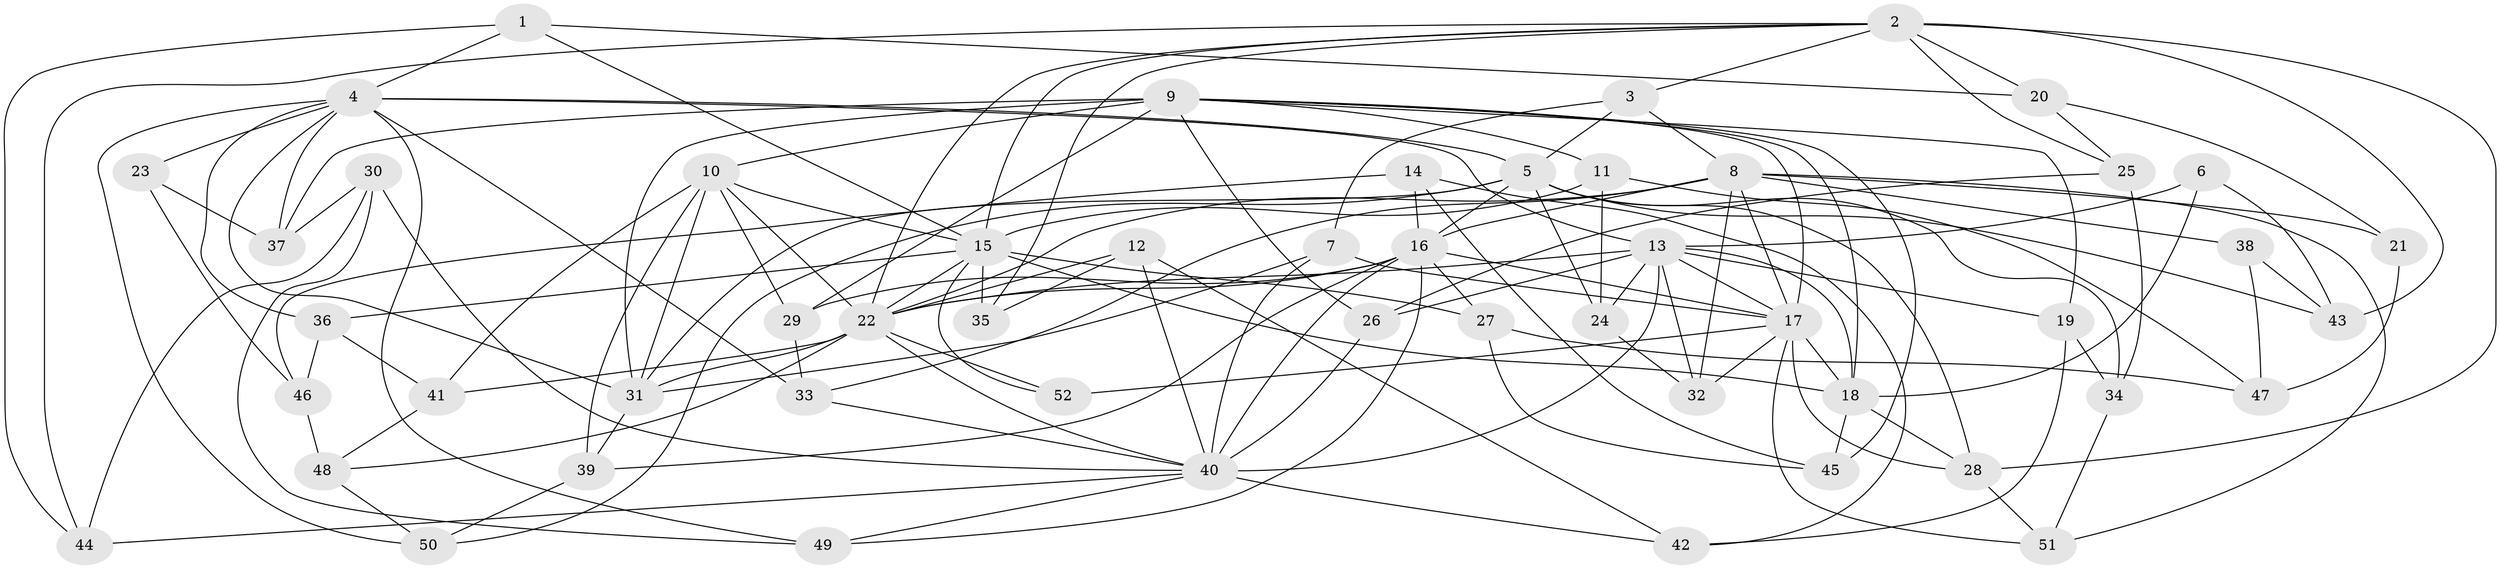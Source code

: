 // original degree distribution, {4: 1.0}
// Generated by graph-tools (version 1.1) at 2025/37/03/09/25 02:37:50]
// undirected, 52 vertices, 139 edges
graph export_dot {
graph [start="1"]
  node [color=gray90,style=filled];
  1;
  2;
  3;
  4;
  5;
  6;
  7;
  8;
  9;
  10;
  11;
  12;
  13;
  14;
  15;
  16;
  17;
  18;
  19;
  20;
  21;
  22;
  23;
  24;
  25;
  26;
  27;
  28;
  29;
  30;
  31;
  32;
  33;
  34;
  35;
  36;
  37;
  38;
  39;
  40;
  41;
  42;
  43;
  44;
  45;
  46;
  47;
  48;
  49;
  50;
  51;
  52;
  1 -- 4 [weight=1.0];
  1 -- 15 [weight=1.0];
  1 -- 20 [weight=1.0];
  1 -- 44 [weight=1.0];
  2 -- 3 [weight=1.0];
  2 -- 15 [weight=1.0];
  2 -- 20 [weight=1.0];
  2 -- 22 [weight=1.0];
  2 -- 25 [weight=1.0];
  2 -- 28 [weight=2.0];
  2 -- 35 [weight=1.0];
  2 -- 43 [weight=1.0];
  2 -- 44 [weight=1.0];
  3 -- 5 [weight=1.0];
  3 -- 7 [weight=1.0];
  3 -- 8 [weight=1.0];
  4 -- 5 [weight=2.0];
  4 -- 13 [weight=1.0];
  4 -- 23 [weight=2.0];
  4 -- 31 [weight=1.0];
  4 -- 33 [weight=1.0];
  4 -- 36 [weight=1.0];
  4 -- 37 [weight=1.0];
  4 -- 49 [weight=1.0];
  4 -- 50 [weight=1.0];
  5 -- 16 [weight=1.0];
  5 -- 24 [weight=1.0];
  5 -- 28 [weight=1.0];
  5 -- 31 [weight=1.0];
  5 -- 34 [weight=1.0];
  5 -- 43 [weight=1.0];
  5 -- 50 [weight=1.0];
  6 -- 13 [weight=1.0];
  6 -- 18 [weight=2.0];
  6 -- 43 [weight=1.0];
  7 -- 17 [weight=1.0];
  7 -- 31 [weight=1.0];
  7 -- 40 [weight=1.0];
  8 -- 16 [weight=2.0];
  8 -- 17 [weight=1.0];
  8 -- 21 [weight=2.0];
  8 -- 22 [weight=1.0];
  8 -- 32 [weight=1.0];
  8 -- 33 [weight=1.0];
  8 -- 38 [weight=2.0];
  8 -- 51 [weight=1.0];
  9 -- 10 [weight=2.0];
  9 -- 11 [weight=1.0];
  9 -- 17 [weight=1.0];
  9 -- 18 [weight=1.0];
  9 -- 19 [weight=1.0];
  9 -- 26 [weight=1.0];
  9 -- 29 [weight=1.0];
  9 -- 31 [weight=2.0];
  9 -- 37 [weight=1.0];
  9 -- 45 [weight=1.0];
  10 -- 15 [weight=1.0];
  10 -- 22 [weight=1.0];
  10 -- 29 [weight=1.0];
  10 -- 31 [weight=1.0];
  10 -- 39 [weight=1.0];
  10 -- 41 [weight=1.0];
  11 -- 15 [weight=1.0];
  11 -- 24 [weight=1.0];
  11 -- 47 [weight=1.0];
  12 -- 22 [weight=1.0];
  12 -- 35 [weight=1.0];
  12 -- 40 [weight=1.0];
  12 -- 42 [weight=1.0];
  13 -- 17 [weight=1.0];
  13 -- 18 [weight=1.0];
  13 -- 19 [weight=1.0];
  13 -- 22 [weight=1.0];
  13 -- 24 [weight=1.0];
  13 -- 26 [weight=1.0];
  13 -- 32 [weight=1.0];
  13 -- 40 [weight=1.0];
  14 -- 16 [weight=1.0];
  14 -- 42 [weight=1.0];
  14 -- 45 [weight=1.0];
  14 -- 46 [weight=1.0];
  15 -- 18 [weight=2.0];
  15 -- 22 [weight=1.0];
  15 -- 27 [weight=1.0];
  15 -- 35 [weight=2.0];
  15 -- 36 [weight=1.0];
  15 -- 52 [weight=1.0];
  16 -- 17 [weight=1.0];
  16 -- 22 [weight=1.0];
  16 -- 27 [weight=1.0];
  16 -- 29 [weight=1.0];
  16 -- 39 [weight=1.0];
  16 -- 40 [weight=2.0];
  16 -- 49 [weight=1.0];
  17 -- 18 [weight=1.0];
  17 -- 28 [weight=2.0];
  17 -- 32 [weight=1.0];
  17 -- 51 [weight=1.0];
  17 -- 52 [weight=2.0];
  18 -- 28 [weight=2.0];
  18 -- 45 [weight=1.0];
  19 -- 34 [weight=1.0];
  19 -- 42 [weight=1.0];
  20 -- 21 [weight=1.0];
  20 -- 25 [weight=1.0];
  21 -- 47 [weight=1.0];
  22 -- 31 [weight=1.0];
  22 -- 40 [weight=1.0];
  22 -- 41 [weight=1.0];
  22 -- 48 [weight=1.0];
  22 -- 52 [weight=1.0];
  23 -- 37 [weight=1.0];
  23 -- 46 [weight=1.0];
  24 -- 32 [weight=1.0];
  25 -- 26 [weight=1.0];
  25 -- 34 [weight=1.0];
  26 -- 40 [weight=1.0];
  27 -- 45 [weight=1.0];
  27 -- 47 [weight=1.0];
  28 -- 51 [weight=1.0];
  29 -- 33 [weight=1.0];
  30 -- 37 [weight=1.0];
  30 -- 40 [weight=1.0];
  30 -- 44 [weight=1.0];
  30 -- 49 [weight=1.0];
  31 -- 39 [weight=1.0];
  33 -- 40 [weight=1.0];
  34 -- 51 [weight=1.0];
  36 -- 41 [weight=1.0];
  36 -- 46 [weight=1.0];
  38 -- 43 [weight=1.0];
  38 -- 47 [weight=1.0];
  39 -- 50 [weight=1.0];
  40 -- 42 [weight=1.0];
  40 -- 44 [weight=1.0];
  40 -- 49 [weight=1.0];
  41 -- 48 [weight=1.0];
  46 -- 48 [weight=1.0];
  48 -- 50 [weight=1.0];
}
